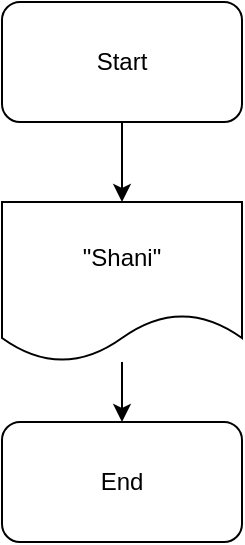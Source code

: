 <mxfile version="22.1.22" type="embed">
  <diagram name="Page-1" id="Npc_-tGWzgNIA4RKaG8w">
    <mxGraphModel dx="266" dy="393" grid="1" gridSize="10" guides="1" tooltips="1" connect="1" arrows="1" fold="1" page="1" pageScale="1" pageWidth="850" pageHeight="1100" math="0" shadow="0">
      <root>
        <mxCell id="0" />
        <mxCell id="1" parent="0" />
        <mxCell id="4" value="" style="edgeStyle=orthogonalEdgeStyle;rounded=0;orthogonalLoop=1;jettySize=auto;html=1;" edge="1" parent="1" source="AxF9C2si8Uuf9T120KTa-1" target="2">
          <mxGeometry relative="1" as="geometry" />
        </mxCell>
        <mxCell id="AxF9C2si8Uuf9T120KTa-1" value="Start" style="rounded=1;whiteSpace=wrap;html=1;" parent="1" vertex="1">
          <mxGeometry x="80" y="80" width="120" height="60" as="geometry" />
        </mxCell>
        <mxCell id="AxF9C2si8Uuf9T120KTa-2" value="End" style="rounded=1;whiteSpace=wrap;html=1;" parent="1" vertex="1">
          <mxGeometry x="80" y="290" width="120" height="60" as="geometry" />
        </mxCell>
        <mxCell id="5" value="" style="edgeStyle=orthogonalEdgeStyle;rounded=0;orthogonalLoop=1;jettySize=auto;html=1;" edge="1" parent="1" source="2" target="AxF9C2si8Uuf9T120KTa-2">
          <mxGeometry relative="1" as="geometry" />
        </mxCell>
        <mxCell id="2" value="&quot;Shani&quot;" style="shape=document;whiteSpace=wrap;html=1;boundedLbl=1;" vertex="1" parent="1">
          <mxGeometry x="80" y="180" width="120" height="80" as="geometry" />
        </mxCell>
      </root>
    </mxGraphModel>
  </diagram>
</mxfile>
